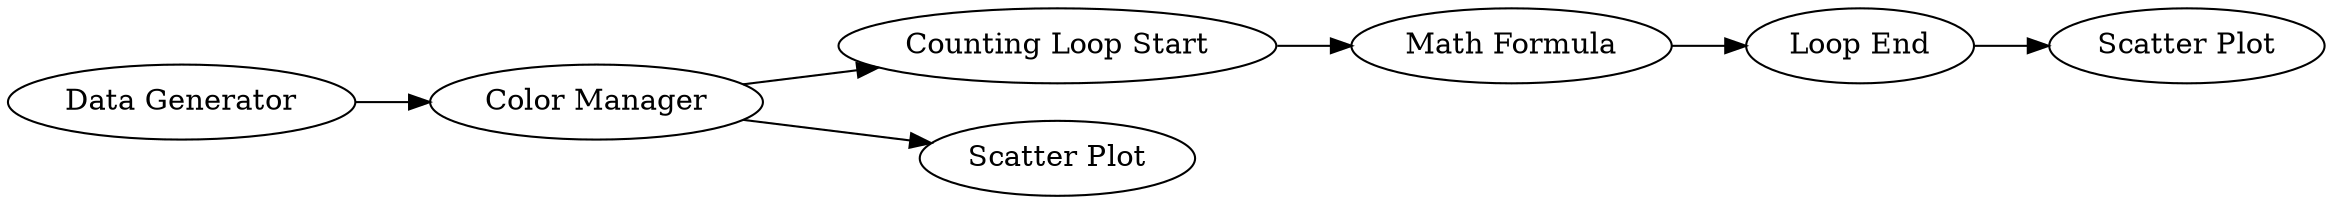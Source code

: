 digraph {
	37 -> 39
	34 -> 33
	26 -> 34
	33 -> 37
	23 -> 26
	26 -> 38
	34 [label="Counting Loop Start"]
	23 [label="Data Generator"]
	26 [label="Color Manager"]
	39 [label="Scatter Plot"]
	33 [label="Math Formula"]
	38 [label="Scatter Plot"]
	37 [label="Loop End"]
	rankdir=LR
}

